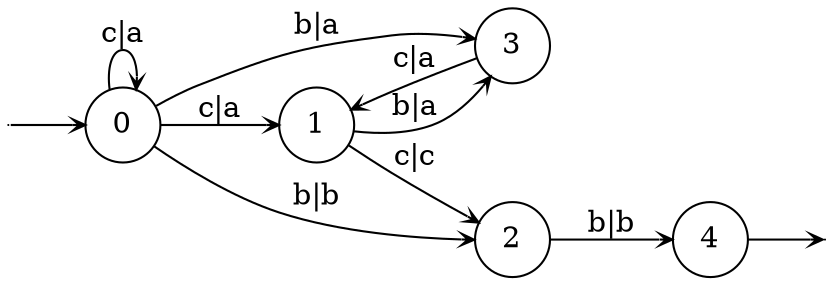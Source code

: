 digraph
{
  vcsn_context = "lat<letterset<char_letters(abc)>, letterset<char_letters(abc)>>, b"
  rankdir = LR
  edge [arrowhead = vee, arrowsize = .6]
  {
    node [shape = point, width = 0]
    I0
    F4
  }
  {
    node [shape = circle, style = rounded, width = 0.5]
    0
    1
    2
    3
    4
  }
  I0 -> 0
  0 -> 0 [label = "c|a"]
  0 -> 1 [label = "c|a"]
  0 -> 2 [label = "b|b"]
  0 -> 3 [label = "b|a"]
  1 -> 2 [label = "c|c"]
  1 -> 3 [label = "b|a"]
  2 -> 4 [label = "b|b"]
  3 -> 1 [label = "c|a"]
  4 -> F4
}
